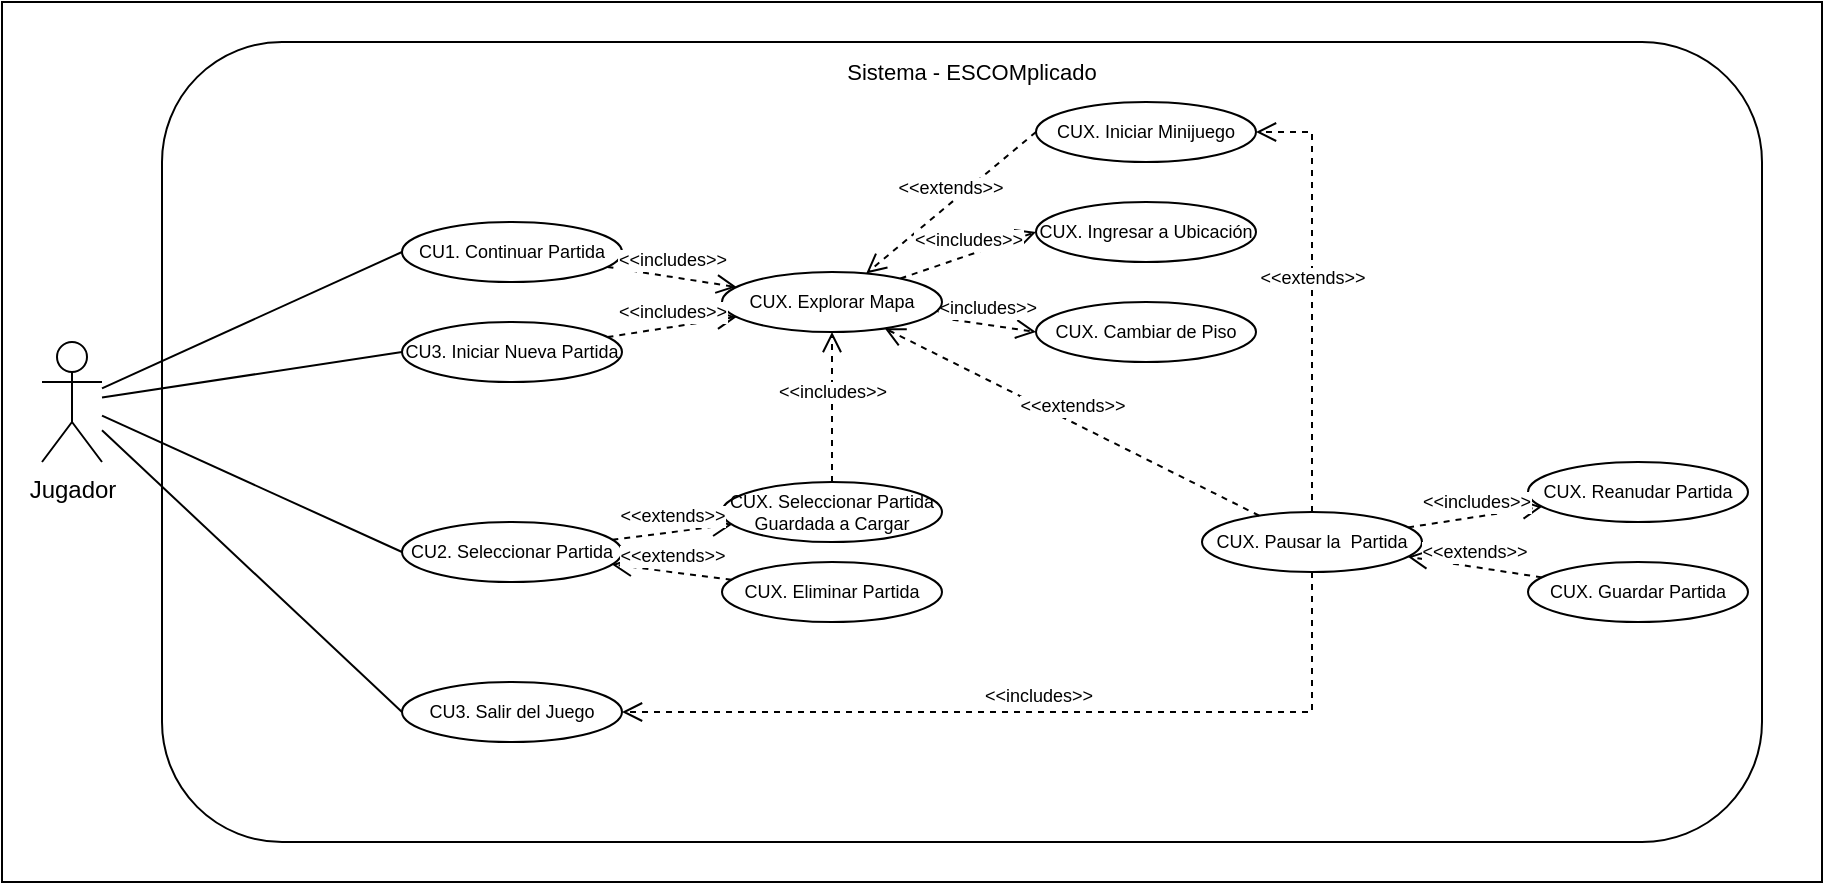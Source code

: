 <mxfile version="17.1.2" type="device"><diagram id="j1JL2_GwRCgbURn_-ryr" name="Page-1"><mxGraphModel dx="937" dy="468" grid="1" gridSize="10" guides="1" tooltips="1" connect="1" arrows="1" fold="1" page="1" pageScale="1" pageWidth="827" pageHeight="1169" math="0" shadow="0"><root><mxCell id="0"/><mxCell id="1" parent="0"/><mxCell id="4xW2q9ZAtk6RMAhTgZFv-45" value="" style="rounded=0;whiteSpace=wrap;html=1;fontSize=11;" vertex="1" parent="1"><mxGeometry x="200" y="230" width="910" height="440" as="geometry"/></mxCell><mxCell id="4xW2q9ZAtk6RMAhTgZFv-43" value="" style="rounded=1;whiteSpace=wrap;html=1;fontSize=7;" vertex="1" parent="1"><mxGeometry x="280" y="250" width="800" height="400" as="geometry"/></mxCell><mxCell id="4xW2q9ZAtk6RMAhTgZFv-1" value="Jugador" style="shape=umlActor;verticalLabelPosition=bottom;verticalAlign=top;html=1;outlineConnect=0;" vertex="1" parent="1"><mxGeometry x="220" y="400" width="30" height="60" as="geometry"/></mxCell><mxCell id="4xW2q9ZAtk6RMAhTgZFv-7" value="CU1. Continuar Partida" style="ellipse;whiteSpace=wrap;html=1;fontSize=9;" vertex="1" parent="1"><mxGeometry x="400" y="340" width="110" height="30" as="geometry"/></mxCell><mxCell id="4xW2q9ZAtk6RMAhTgZFv-8" value="CU2. Seleccionar Partida" style="ellipse;whiteSpace=wrap;html=1;fontSize=9;" vertex="1" parent="1"><mxGeometry x="400" y="490" width="110" height="30" as="geometry"/></mxCell><mxCell id="4xW2q9ZAtk6RMAhTgZFv-9" value="CU3. Iniciar Nueva Partida" style="ellipse;whiteSpace=wrap;html=1;fontSize=9;" vertex="1" parent="1"><mxGeometry x="400" y="390" width="110" height="30" as="geometry"/></mxCell><mxCell id="4xW2q9ZAtk6RMAhTgZFv-10" value="CU3. Salir del Juego" style="ellipse;whiteSpace=wrap;html=1;fontSize=9;" vertex="1" parent="1"><mxGeometry x="400" y="570" width="110" height="30" as="geometry"/></mxCell><mxCell id="4xW2q9ZAtk6RMAhTgZFv-11" value="CUX. Iniciar Minijuego" style="ellipse;whiteSpace=wrap;html=1;fontSize=9;" vertex="1" parent="1"><mxGeometry x="717" y="280" width="110" height="30" as="geometry"/></mxCell><mxCell id="4xW2q9ZAtk6RMAhTgZFv-12" value="CUX. Ingresar a Ubicación" style="ellipse;whiteSpace=wrap;html=1;fontSize=9;" vertex="1" parent="1"><mxGeometry x="717" y="330" width="110" height="30" as="geometry"/></mxCell><mxCell id="4xW2q9ZAtk6RMAhTgZFv-13" value="CUX. Seleccionar Partida Guardada a Cargar" style="ellipse;whiteSpace=wrap;html=1;fontSize=9;" vertex="1" parent="1"><mxGeometry x="560" y="470" width="110" height="30" as="geometry"/></mxCell><mxCell id="4xW2q9ZAtk6RMAhTgZFv-14" value="CUX. Eliminar Partida" style="ellipse;whiteSpace=wrap;html=1;fontSize=9;" vertex="1" parent="1"><mxGeometry x="560" y="510" width="110" height="30" as="geometry"/></mxCell><mxCell id="4xW2q9ZAtk6RMAhTgZFv-16" value="CUX. Cambiar de Piso" style="ellipse;whiteSpace=wrap;html=1;fontSize=9;" vertex="1" parent="1"><mxGeometry x="717" y="380" width="110" height="30" as="geometry"/></mxCell><mxCell id="4xW2q9ZAtk6RMAhTgZFv-17" value="CUX. Pausar la&amp;nbsp; Partida" style="ellipse;whiteSpace=wrap;html=1;fontSize=9;" vertex="1" parent="1"><mxGeometry x="800" y="485" width="110" height="30" as="geometry"/></mxCell><mxCell id="4xW2q9ZAtk6RMAhTgZFv-19" value="CUX. Reanudar Partida" style="ellipse;whiteSpace=wrap;html=1;fontSize=9;" vertex="1" parent="1"><mxGeometry x="963" y="460" width="110" height="30" as="geometry"/></mxCell><mxCell id="4xW2q9ZAtk6RMAhTgZFv-20" value="CUX. Guardar Partida" style="ellipse;whiteSpace=wrap;html=1;fontSize=9;" vertex="1" parent="1"><mxGeometry x="963" y="510" width="110" height="30" as="geometry"/></mxCell><mxCell id="4xW2q9ZAtk6RMAhTgZFv-23" value="&amp;lt;&amp;lt;includes&amp;gt;&amp;gt;" style="html=1;verticalAlign=bottom;endArrow=open;dashed=1;endSize=8;rounded=0;fontSize=9;entryX=0;entryY=0.5;entryDx=0;entryDy=0;" edge="1" parent="1" source="4xW2q9ZAtk6RMAhTgZFv-28" target="4xW2q9ZAtk6RMAhTgZFv-16"><mxGeometry relative="1" as="geometry"><mxPoint x="560.0" y="320" as="sourcePoint"/><mxPoint x="640" y="310" as="targetPoint"/></mxGeometry></mxCell><mxCell id="4xW2q9ZAtk6RMAhTgZFv-24" value="" style="endArrow=none;html=1;rounded=0;fontSize=7;entryX=0;entryY=0.5;entryDx=0;entryDy=0;" edge="1" parent="1" source="4xW2q9ZAtk6RMAhTgZFv-1" target="4xW2q9ZAtk6RMAhTgZFv-7"><mxGeometry width="50" height="50" relative="1" as="geometry"><mxPoint x="310" y="440" as="sourcePoint"/><mxPoint x="390" y="420" as="targetPoint"/></mxGeometry></mxCell><mxCell id="4xW2q9ZAtk6RMAhTgZFv-25" value="" style="endArrow=none;html=1;rounded=0;fontSize=7;entryX=0;entryY=0.5;entryDx=0;entryDy=0;" edge="1" parent="1" source="4xW2q9ZAtk6RMAhTgZFv-1" target="4xW2q9ZAtk6RMAhTgZFv-9"><mxGeometry width="50" height="50" relative="1" as="geometry"><mxPoint x="260" y="434.88" as="sourcePoint"/><mxPoint x="430.497" y="376.681" as="targetPoint"/></mxGeometry></mxCell><mxCell id="4xW2q9ZAtk6RMAhTgZFv-26" value="" style="endArrow=none;html=1;rounded=0;fontSize=7;entryX=0;entryY=0.5;entryDx=0;entryDy=0;" edge="1" parent="1" source="4xW2q9ZAtk6RMAhTgZFv-1" target="4xW2q9ZAtk6RMAhTgZFv-8"><mxGeometry width="50" height="50" relative="1" as="geometry"><mxPoint x="260" y="438.292" as="sourcePoint"/><mxPoint x="414.179" y="420.735" as="targetPoint"/></mxGeometry></mxCell><mxCell id="4xW2q9ZAtk6RMAhTgZFv-27" value="" style="endArrow=none;html=1;rounded=0;fontSize=7;entryX=0;entryY=0.5;entryDx=0;entryDy=0;" edge="1" parent="1" source="4xW2q9ZAtk6RMAhTgZFv-1" target="4xW2q9ZAtk6RMAhTgZFv-10"><mxGeometry width="50" height="50" relative="1" as="geometry"><mxPoint x="260" y="445.12" as="sourcePoint"/><mxPoint x="430.497" y="503.319" as="targetPoint"/></mxGeometry></mxCell><mxCell id="4xW2q9ZAtk6RMAhTgZFv-28" value="CUX. Explorar Mapa" style="ellipse;whiteSpace=wrap;html=1;fontSize=9;" vertex="1" parent="1"><mxGeometry x="560" y="365" width="110" height="30" as="geometry"/></mxCell><mxCell id="4xW2q9ZAtk6RMAhTgZFv-29" value="&amp;lt;&amp;lt;includes&amp;gt;&amp;gt;" style="html=1;verticalAlign=bottom;endArrow=open;dashed=1;endSize=8;rounded=0;fontSize=9;" edge="1" parent="1" source="4xW2q9ZAtk6RMAhTgZFv-7" target="4xW2q9ZAtk6RMAhTgZFv-28"><mxGeometry relative="1" as="geometry"><mxPoint x="480" y="360" as="sourcePoint"/><mxPoint x="450" y="320" as="targetPoint"/></mxGeometry></mxCell><mxCell id="4xW2q9ZAtk6RMAhTgZFv-30" value="&amp;lt;&amp;lt;includes&amp;gt;&amp;gt;" style="html=1;verticalAlign=bottom;endArrow=open;dashed=1;endSize=8;rounded=0;fontSize=9;" edge="1" parent="1" source="4xW2q9ZAtk6RMAhTgZFv-9" target="4xW2q9ZAtk6RMAhTgZFv-28"><mxGeometry relative="1" as="geometry"><mxPoint x="512.953" y="372.346" as="sourcePoint"/><mxPoint x="577.165" y="382.597" as="targetPoint"/></mxGeometry></mxCell><mxCell id="4xW2q9ZAtk6RMAhTgZFv-31" value="&amp;lt;&amp;lt;extends&amp;gt;&amp;gt;" style="html=1;verticalAlign=bottom;endArrow=open;dashed=1;endSize=8;rounded=0;fontSize=9;" edge="1" parent="1" source="4xW2q9ZAtk6RMAhTgZFv-8" target="4xW2q9ZAtk6RMAhTgZFv-13"><mxGeometry relative="1" as="geometry"><mxPoint x="480.0" y="455" as="sourcePoint"/><mxPoint x="560" y="445" as="targetPoint"/></mxGeometry></mxCell><mxCell id="4xW2q9ZAtk6RMAhTgZFv-32" value="&amp;lt;&amp;lt;extends&amp;gt;&amp;gt;" style="html=1;verticalAlign=bottom;endArrow=open;dashed=1;endSize=8;rounded=0;fontSize=9;" edge="1" parent="1" source="4xW2q9ZAtk6RMAhTgZFv-14" target="4xW2q9ZAtk6RMAhTgZFv-8"><mxGeometry relative="1" as="geometry"><mxPoint x="515.515" y="509.067" as="sourcePoint"/><mxPoint x="520" y="550" as="targetPoint"/></mxGeometry></mxCell><mxCell id="4xW2q9ZAtk6RMAhTgZFv-33" value="&amp;lt;&amp;lt;extends&amp;gt;&amp;gt;" style="html=1;verticalAlign=bottom;endArrow=open;dashed=1;endSize=8;rounded=0;fontSize=9;exitX=0;exitY=0.5;exitDx=0;exitDy=0;" edge="1" parent="1" source="4xW2q9ZAtk6RMAhTgZFv-11" target="4xW2q9ZAtk6RMAhTgZFv-28"><mxGeometry relative="1" as="geometry"><mxPoint x="570.0" y="330" as="sourcePoint"/><mxPoint x="640" y="350" as="targetPoint"/></mxGeometry></mxCell><mxCell id="4xW2q9ZAtk6RMAhTgZFv-34" value="&amp;lt;&amp;lt;includes&amp;gt;&amp;gt;" style="html=1;verticalAlign=bottom;endArrow=open;dashed=1;endSize=8;rounded=0;fontSize=9;entryX=0;entryY=0.5;entryDx=0;entryDy=0;" edge="1" parent="1" source="4xW2q9ZAtk6RMAhTgZFv-28" target="4xW2q9ZAtk6RMAhTgZFv-12"><mxGeometry relative="1" as="geometry"><mxPoint x="680.0" y="390" as="sourcePoint"/><mxPoint x="727.0" y="305" as="targetPoint"/></mxGeometry></mxCell><mxCell id="4xW2q9ZAtk6RMAhTgZFv-35" value="&amp;lt;&amp;lt;extends&amp;gt;&amp;gt;" style="html=1;verticalAlign=bottom;endArrow=open;dashed=1;endSize=8;rounded=0;fontSize=9;" edge="1" parent="1" source="4xW2q9ZAtk6RMAhTgZFv-17" target="4xW2q9ZAtk6RMAhTgZFv-28"><mxGeometry relative="1" as="geometry"><mxPoint x="680.0" y="390" as="sourcePoint"/><mxPoint x="670" y="440" as="targetPoint"/></mxGeometry></mxCell><mxCell id="4xW2q9ZAtk6RMAhTgZFv-36" value="&amp;lt;&amp;lt;includes&amp;gt;&amp;gt;" style="html=1;verticalAlign=bottom;endArrow=open;dashed=1;endSize=8;rounded=0;fontSize=9;" edge="1" parent="1" source="4xW2q9ZAtk6RMAhTgZFv-17" target="4xW2q9ZAtk6RMAhTgZFv-19"><mxGeometry relative="1" as="geometry"><mxPoint x="756.484" y="452.082" as="sourcePoint"/><mxPoint x="810.0" y="460" as="targetPoint"/></mxGeometry></mxCell><mxCell id="4xW2q9ZAtk6RMAhTgZFv-38" value="&amp;lt;&amp;lt;extends&amp;gt;&amp;gt;" style="html=1;verticalAlign=bottom;endArrow=open;dashed=1;endSize=8;rounded=0;fontSize=9;" edge="1" parent="1" source="4xW2q9ZAtk6RMAhTgZFv-20" target="4xW2q9ZAtk6RMAhTgZFv-17"><mxGeometry relative="1" as="geometry"><mxPoint x="834.629" y="497.494" as="sourcePoint"/><mxPoint x="738.338" y="457.512" as="targetPoint"/></mxGeometry></mxCell><mxCell id="4xW2q9ZAtk6RMAhTgZFv-40" value="&amp;lt;&amp;lt;includes&amp;gt;&amp;gt;" style="html=1;verticalAlign=bottom;endArrow=open;dashed=1;endSize=8;rounded=0;fontSize=9;" edge="1" parent="1" source="4xW2q9ZAtk6RMAhTgZFv-17" target="4xW2q9ZAtk6RMAhTgZFv-10"><mxGeometry relative="1" as="geometry"><mxPoint x="779.999" y="520.001" as="sourcePoint"/><mxPoint x="847.066" y="509.68" as="targetPoint"/><Array as="points"><mxPoint x="855" y="585"/></Array></mxGeometry></mxCell><mxCell id="4xW2q9ZAtk6RMAhTgZFv-41" value="&amp;lt;&amp;lt;extends&amp;gt;&amp;gt;" style="html=1;verticalAlign=bottom;endArrow=open;dashed=1;endSize=8;rounded=0;fontSize=9;entryX=1;entryY=0.5;entryDx=0;entryDy=0;" edge="1" parent="1" source="4xW2q9ZAtk6RMAhTgZFv-17" target="4xW2q9ZAtk6RMAhTgZFv-11"><mxGeometry relative="1" as="geometry"><mxPoint x="838.663" y="496.832" as="sourcePoint"/><mxPoint x="651.337" y="403.168" as="targetPoint"/><Array as="points"><mxPoint x="855" y="295"/></Array></mxGeometry></mxCell><mxCell id="4xW2q9ZAtk6RMAhTgZFv-42" value="&amp;lt;&amp;lt;includes&amp;gt;&amp;gt;" style="html=1;verticalAlign=bottom;endArrow=open;dashed=1;endSize=8;rounded=0;fontSize=9;" edge="1" parent="1" source="4xW2q9ZAtk6RMAhTgZFv-13" target="4xW2q9ZAtk6RMAhTgZFv-28"><mxGeometry relative="1" as="geometry"><mxPoint x="515.69" y="509.179" as="sourcePoint"/><mxPoint x="584.512" y="500.95" as="targetPoint"/></mxGeometry></mxCell><mxCell id="4xW2q9ZAtk6RMAhTgZFv-44" value="Sistema - ESCOMplicado" style="text;html=1;strokeColor=none;fillColor=none;align=center;verticalAlign=middle;whiteSpace=wrap;rounded=0;fontSize=11;" vertex="1" parent="1"><mxGeometry x="610" y="250" width="150" height="30" as="geometry"/></mxCell></root></mxGraphModel></diagram></mxfile>